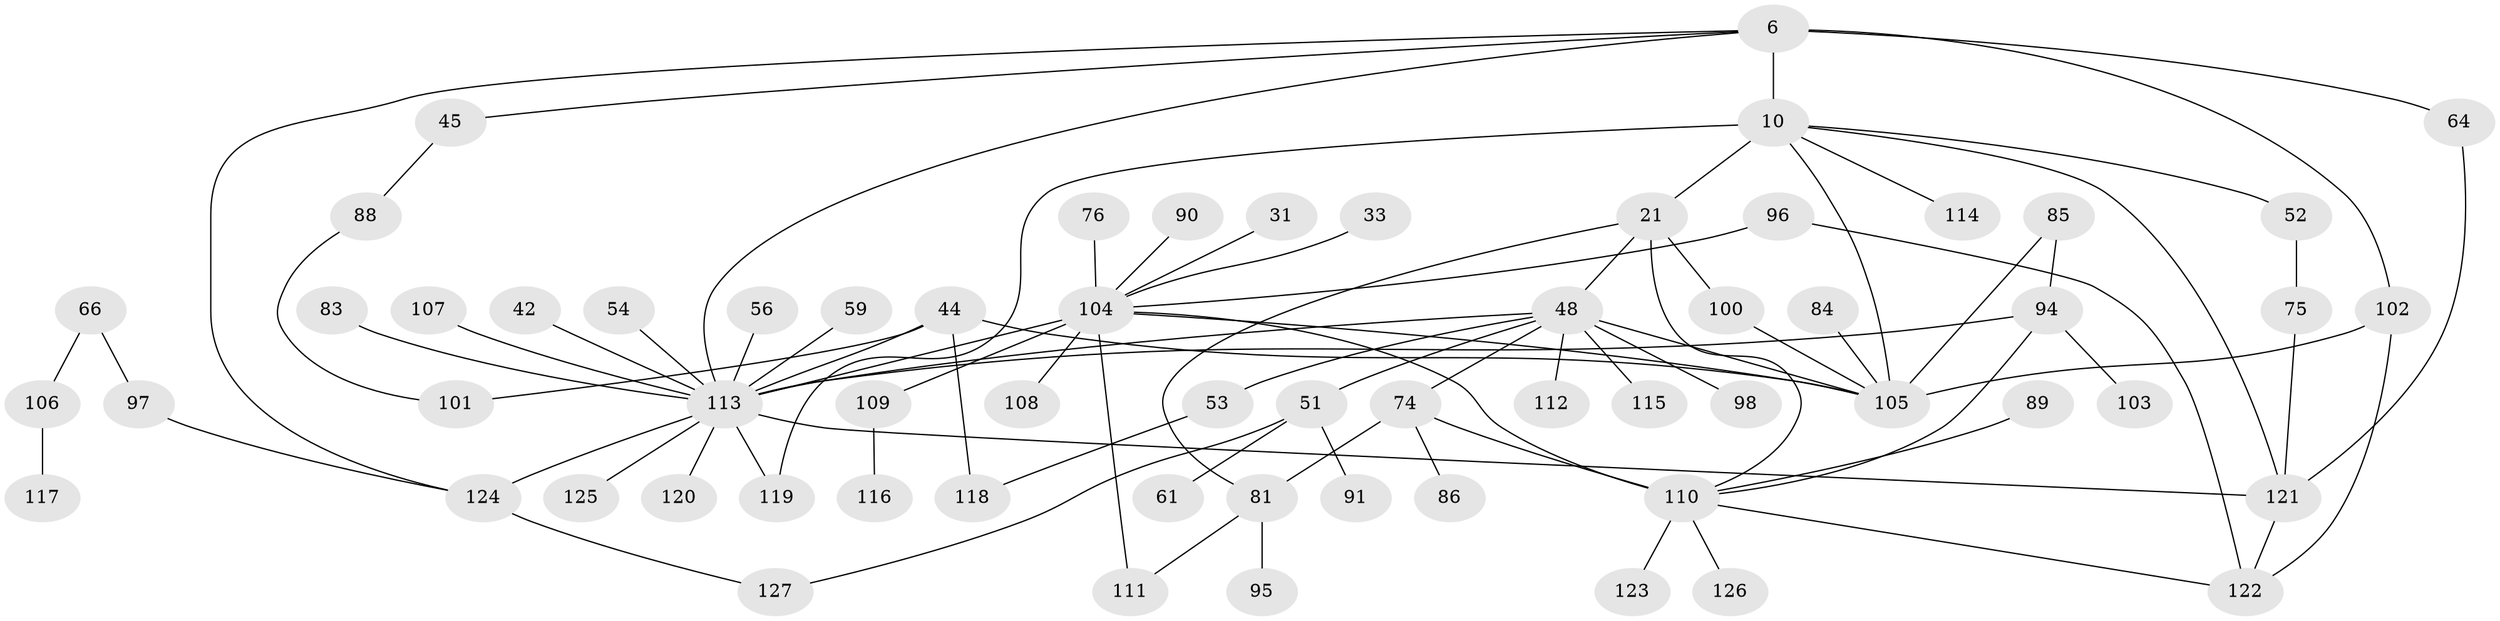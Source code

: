 // original degree distribution, {7: 0.023622047244094488, 3: 0.1968503937007874, 5: 0.03937007874015748, 6: 0.031496062992125984, 2: 0.36220472440944884, 9: 0.007874015748031496, 4: 0.08661417322834646, 1: 0.25196850393700787}
// Generated by graph-tools (version 1.1) at 2025/41/03/09/25 04:41:53]
// undirected, 63 vertices, 85 edges
graph export_dot {
graph [start="1"]
  node [color=gray90,style=filled];
  6;
  10 [super="+5"];
  21 [super="+15"];
  31;
  33;
  42;
  44;
  45;
  48 [super="+28+46"];
  51 [super="+41"];
  52 [super="+11"];
  53;
  54;
  56;
  59;
  61;
  64;
  66;
  74;
  75;
  76;
  81 [super="+80"];
  83;
  84 [super="+32"];
  85;
  86;
  88;
  89;
  90;
  91;
  94 [super="+60+72"];
  95;
  96;
  97 [super="+37"];
  98;
  100;
  101;
  102 [super="+34+43"];
  103;
  104 [super="+7+82+39"];
  105 [super="+23"];
  106;
  107;
  108;
  109 [super="+17"];
  110 [super="+24+79"];
  111 [super="+49+71"];
  112;
  113 [super="+65+58+92+99"];
  114;
  115;
  116;
  117;
  118;
  119 [super="+77"];
  120;
  121 [super="+67+55+36+63"];
  122;
  123;
  124 [super="+78"];
  125;
  126;
  127;
  6 -- 45;
  6 -- 64;
  6 -- 10 [weight=2];
  6 -- 102;
  6 -- 113;
  6 -- 124;
  10 -- 114;
  10 -- 21 [weight=2];
  10 -- 105;
  10 -- 121;
  10 -- 119;
  10 -- 52;
  21 -- 100;
  21 -- 110;
  21 -- 48 [weight=2];
  21 -- 81;
  31 -- 104;
  33 -- 104;
  42 -- 113;
  44 -- 101;
  44 -- 118;
  44 -- 105;
  44 -- 113;
  45 -- 88;
  48 -- 98;
  48 -- 105;
  48 -- 115;
  48 -- 74;
  48 -- 112;
  48 -- 53;
  48 -- 113;
  48 -- 51;
  51 -- 61;
  51 -- 91;
  51 -- 127;
  52 -- 75;
  53 -- 118;
  54 -- 113;
  56 -- 113;
  59 -- 113;
  64 -- 121;
  66 -- 106;
  66 -- 97;
  74 -- 86;
  74 -- 81;
  74 -- 110;
  75 -- 121;
  76 -- 104;
  81 -- 111 [weight=2];
  81 -- 95;
  83 -- 113;
  84 -- 105;
  85 -- 105;
  85 -- 94;
  88 -- 101;
  89 -- 110;
  90 -- 104;
  94 -- 103;
  94 -- 110;
  94 -- 113;
  96 -- 122;
  96 -- 104;
  97 -- 124;
  100 -- 105;
  102 -- 105 [weight=2];
  102 -- 122;
  104 -- 111 [weight=2];
  104 -- 110 [weight=3];
  104 -- 108;
  104 -- 105;
  104 -- 113 [weight=4];
  104 -- 109;
  106 -- 117;
  107 -- 113;
  109 -- 116;
  110 -- 122;
  110 -- 123;
  110 -- 126;
  113 -- 124 [weight=2];
  113 -- 119;
  113 -- 121;
  113 -- 120;
  113 -- 125;
  121 -- 122;
  124 -- 127;
}
